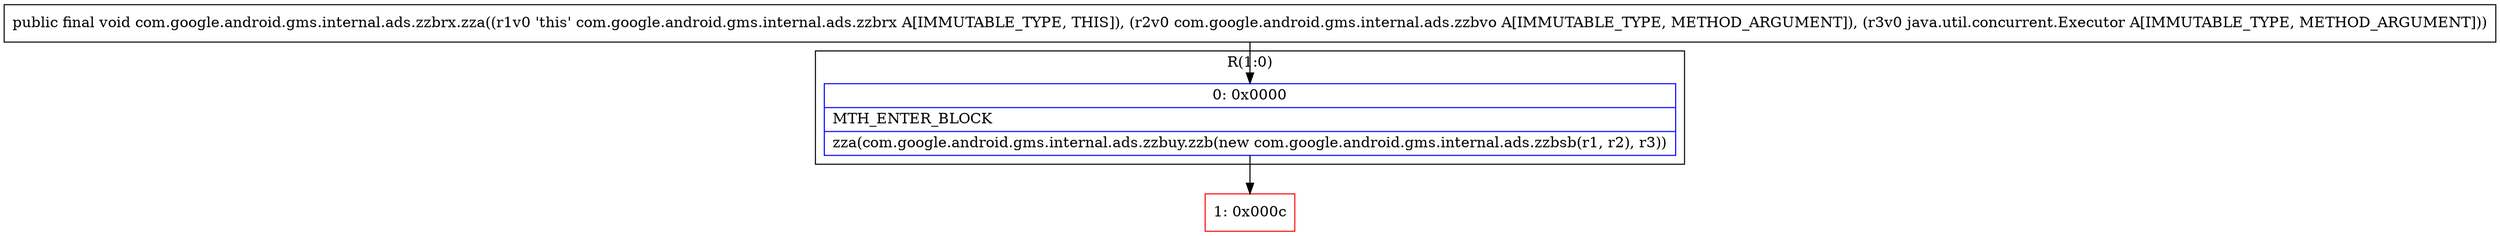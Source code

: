 digraph "CFG forcom.google.android.gms.internal.ads.zzbrx.zza(Lcom\/google\/android\/gms\/internal\/ads\/zzbvo;Ljava\/util\/concurrent\/Executor;)V" {
subgraph cluster_Region_2045179957 {
label = "R(1:0)";
node [shape=record,color=blue];
Node_0 [shape=record,label="{0\:\ 0x0000|MTH_ENTER_BLOCK\l|zza(com.google.android.gms.internal.ads.zzbuy.zzb(new com.google.android.gms.internal.ads.zzbsb(r1, r2), r3))\l}"];
}
Node_1 [shape=record,color=red,label="{1\:\ 0x000c}"];
MethodNode[shape=record,label="{public final void com.google.android.gms.internal.ads.zzbrx.zza((r1v0 'this' com.google.android.gms.internal.ads.zzbrx A[IMMUTABLE_TYPE, THIS]), (r2v0 com.google.android.gms.internal.ads.zzbvo A[IMMUTABLE_TYPE, METHOD_ARGUMENT]), (r3v0 java.util.concurrent.Executor A[IMMUTABLE_TYPE, METHOD_ARGUMENT])) }"];
MethodNode -> Node_0;
Node_0 -> Node_1;
}

